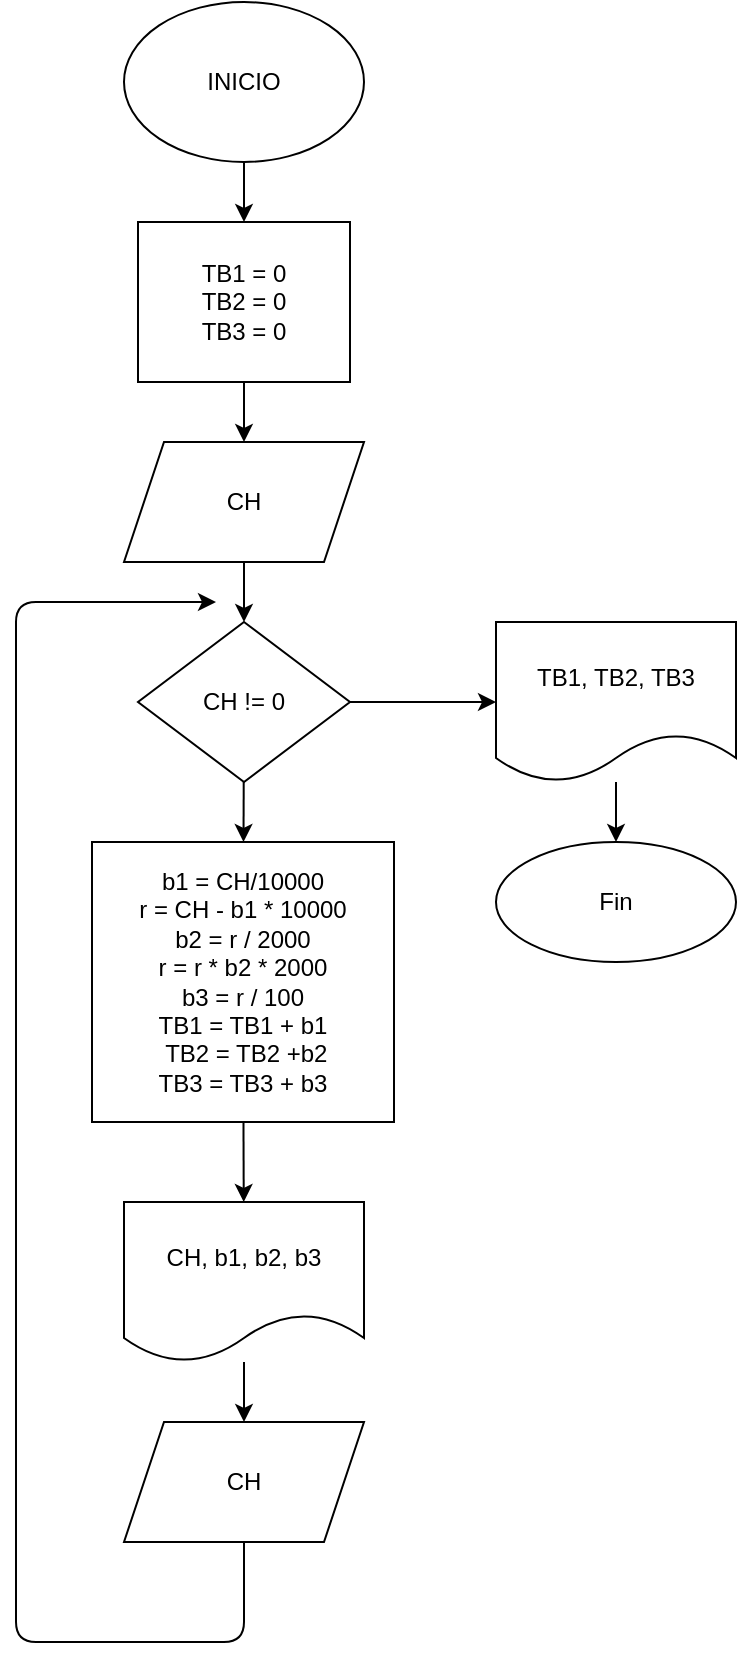 <mxfile>
    <diagram id="QZWnDD8PfK0D_KTakOxV" name="Página-1">
        <mxGraphModel dx="1204" dy="800" grid="1" gridSize="10" guides="1" tooltips="1" connect="1" arrows="1" fold="1" page="1" pageScale="1" pageWidth="827" pageHeight="1169" math="0" shadow="0">
            <root>
                <mxCell id="0"/>
                <mxCell id="1" parent="0"/>
                <mxCell id="4" value="" style="edgeStyle=none;html=1;" parent="1" source="2" target="3" edge="1">
                    <mxGeometry relative="1" as="geometry"/>
                </mxCell>
                <mxCell id="2" value="INICIO" style="ellipse;whiteSpace=wrap;html=1;" parent="1" vertex="1">
                    <mxGeometry x="354" y="60" width="120" height="80" as="geometry"/>
                </mxCell>
                <mxCell id="8" value="" style="edgeStyle=none;html=1;" parent="1" source="3" target="7" edge="1">
                    <mxGeometry relative="1" as="geometry"/>
                </mxCell>
                <mxCell id="3" value="TB1 = 0&lt;br&gt;TB2 = 0&lt;br&gt;TB3 = 0&lt;br&gt;" style="whiteSpace=wrap;html=1;" parent="1" vertex="1">
                    <mxGeometry x="361" y="170" width="106" height="80" as="geometry"/>
                </mxCell>
                <mxCell id="10" value="" style="edgeStyle=none;html=1;" parent="1" source="7" target="9" edge="1">
                    <mxGeometry relative="1" as="geometry"/>
                </mxCell>
                <mxCell id="7" value="CH" style="shape=parallelogram;perimeter=parallelogramPerimeter;whiteSpace=wrap;html=1;fixedSize=1;" parent="1" vertex="1">
                    <mxGeometry x="354" y="280" width="120" height="60" as="geometry"/>
                </mxCell>
                <mxCell id="12" value="" style="edgeStyle=none;html=1;" parent="1" source="9" target="11" edge="1">
                    <mxGeometry relative="1" as="geometry"/>
                </mxCell>
                <mxCell id="19" value="" style="edgeStyle=none;html=1;" parent="1" source="9" target="18" edge="1">
                    <mxGeometry relative="1" as="geometry"/>
                </mxCell>
                <mxCell id="9" value="CH != 0" style="rhombus;whiteSpace=wrap;html=1;" parent="1" vertex="1">
                    <mxGeometry x="361" y="370" width="106" height="80" as="geometry"/>
                </mxCell>
                <mxCell id="14" value="" style="edgeStyle=none;html=1;" parent="1" source="11" target="13" edge="1">
                    <mxGeometry relative="1" as="geometry"/>
                </mxCell>
                <mxCell id="11" value="b1 = CH/10000&lt;br&gt;r = CH - b1 * 10000&lt;br&gt;b2 = r / 2000&lt;br&gt;r = r * b2 * 2000&lt;br&gt;b3 = r / 100&lt;br&gt;TB1 = TB1 + b1&lt;br&gt;&amp;nbsp;TB2 = TB2 +b2&lt;br&gt;TB3 = TB3 + b3" style="whiteSpace=wrap;html=1;" parent="1" vertex="1">
                    <mxGeometry x="338" y="480" width="151" height="140" as="geometry"/>
                </mxCell>
                <mxCell id="16" value="" style="edgeStyle=none;html=1;" parent="1" source="13" target="15" edge="1">
                    <mxGeometry relative="1" as="geometry"/>
                </mxCell>
                <mxCell id="13" value="CH, b1, b2, b3" style="shape=document;whiteSpace=wrap;html=1;boundedLbl=1;" parent="1" vertex="1">
                    <mxGeometry x="354" y="660" width="120" height="80" as="geometry"/>
                </mxCell>
                <mxCell id="17" style="edgeStyle=none;html=1;" parent="1" source="15" edge="1">
                    <mxGeometry relative="1" as="geometry">
                        <mxPoint x="400" y="360" as="targetPoint"/>
                        <Array as="points">
                            <mxPoint x="414" y="880"/>
                            <mxPoint x="300" y="880"/>
                            <mxPoint x="300" y="360"/>
                        </Array>
                    </mxGeometry>
                </mxCell>
                <mxCell id="15" value="CH" style="shape=parallelogram;perimeter=parallelogramPerimeter;whiteSpace=wrap;html=1;fixedSize=1;" parent="1" vertex="1">
                    <mxGeometry x="354" y="770" width="120" height="60" as="geometry"/>
                </mxCell>
                <mxCell id="21" value="" style="edgeStyle=none;html=1;" parent="1" source="18" target="20" edge="1">
                    <mxGeometry relative="1" as="geometry"/>
                </mxCell>
                <mxCell id="18" value="TB1, TB2, TB3" style="shape=document;whiteSpace=wrap;html=1;boundedLbl=1;" parent="1" vertex="1">
                    <mxGeometry x="540" y="370" width="120" height="80" as="geometry"/>
                </mxCell>
                <mxCell id="20" value="Fin" style="ellipse;whiteSpace=wrap;html=1;" parent="1" vertex="1">
                    <mxGeometry x="540" y="480" width="120" height="60" as="geometry"/>
                </mxCell>
            </root>
        </mxGraphModel>
    </diagram>
</mxfile>